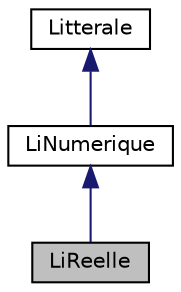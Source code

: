 digraph "LiReelle"
{
  edge [fontname="Helvetica",fontsize="10",labelfontname="Helvetica",labelfontsize="10"];
  node [fontname="Helvetica",fontsize="10",shape=record];
  Node1 [label="LiReelle",height=0.2,width=0.4,color="black", fillcolor="grey75", style="filled", fontcolor="black"];
  Node2 -> Node1 [dir="back",color="midnightblue",fontsize="10",style="solid",fontname="Helvetica"];
  Node2 [label="LiNumerique",height=0.2,width=0.4,color="black", fillcolor="white", style="filled",URL="$class_li_numerique.html"];
  Node3 -> Node2 [dir="back",color="midnightblue",fontsize="10",style="solid",fontname="Helvetica"];
  Node3 [label="Litterale",height=0.2,width=0.4,color="black", fillcolor="white", style="filled",URL="$class_litterale.html"];
}
